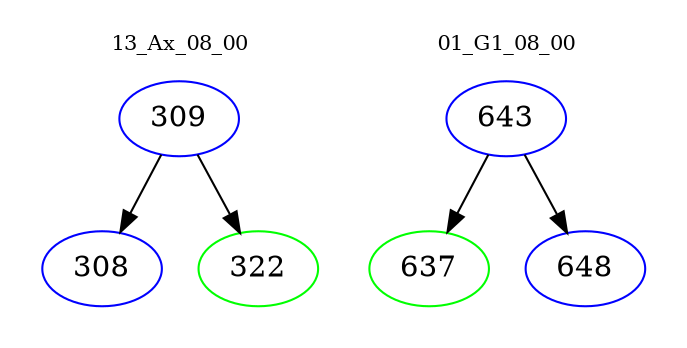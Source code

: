 digraph{
subgraph cluster_0 {
color = white
label = "13_Ax_08_00";
fontsize=10;
T0_309 [label="309", color="blue"]
T0_309 -> T0_308 [color="black"]
T0_308 [label="308", color="blue"]
T0_309 -> T0_322 [color="black"]
T0_322 [label="322", color="green"]
}
subgraph cluster_1 {
color = white
label = "01_G1_08_00";
fontsize=10;
T1_643 [label="643", color="blue"]
T1_643 -> T1_637 [color="black"]
T1_637 [label="637", color="green"]
T1_643 -> T1_648 [color="black"]
T1_648 [label="648", color="blue"]
}
}
